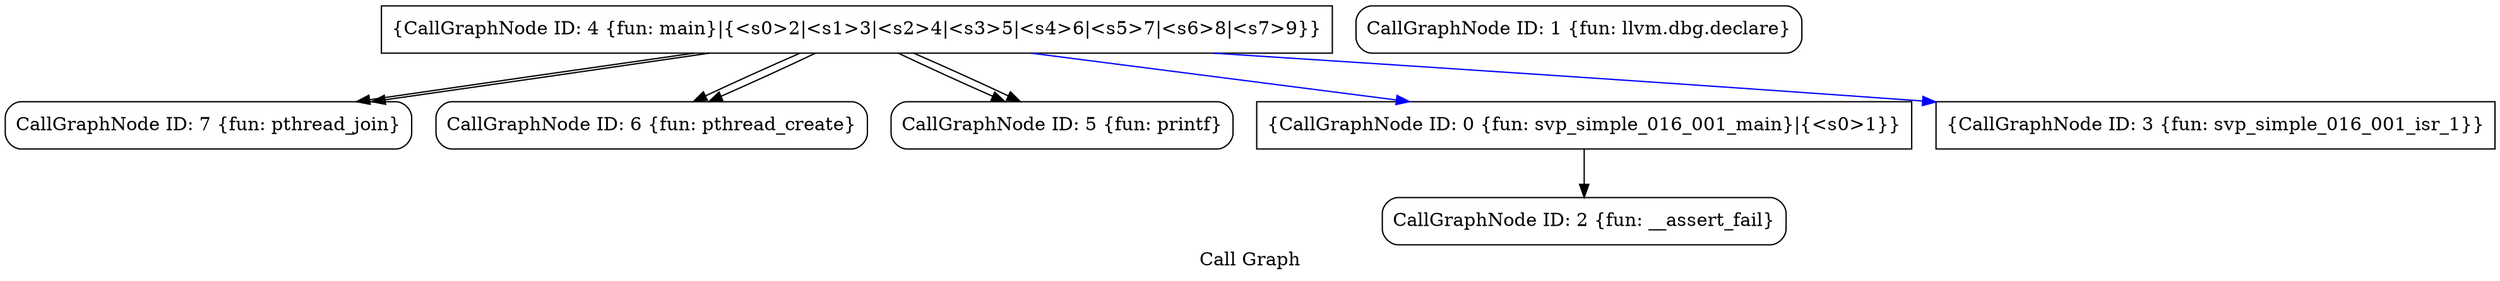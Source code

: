digraph "Call Graph" {
	label="Call Graph";

	Node0x25bb650 [shape=record,shape=Mrecord,label="{CallGraphNode ID: 7 \{fun: pthread_join\}}"];
	Node0x25bb570 [shape=record,shape=Mrecord,label="{CallGraphNode ID: 6 \{fun: pthread_create\}}"];
	Node0x25bb490 [shape=record,shape=Mrecord,label="{CallGraphNode ID: 5 \{fun: printf\}}"];
	Node0x25bb3b0 [shape=record,shape=box,label="{CallGraphNode ID: 4 \{fun: main\}|{<s0>2|<s1>3|<s2>4|<s3>5|<s4>6|<s5>7|<s6>8|<s7>9}}"];
	Node0x25bb3b0:s0 -> Node0x25bb490[color=black];
	Node0x25bb3b0:s1 -> Node0x25bb570[color=black];
	Node0x25bb3b0:s2 -> Node0x25bb570[color=black];
	Node0x25bb3b0:s3 -> Node0x25bb650[color=black];
	Node0x25bb3b0:s4 -> Node0x25bb650[color=black];
	Node0x25bb3b0:s5 -> Node0x25bb490[color=black];
	Node0x25bb3b0:s6 -> Node0x25baf80[color=blue];
	Node0x25bb3b0:s7 -> Node0x25bb2d0[color=blue];
	Node0x25bb2d0 [shape=record,shape=box,label="{CallGraphNode ID: 3 \{fun: svp_simple_016_001_isr_1\}}"];
	Node0x25bb1f0 [shape=record,shape=Mrecord,label="{CallGraphNode ID: 2 \{fun: __assert_fail\}}"];
	Node0x25bb110 [shape=record,shape=Mrecord,label="{CallGraphNode ID: 1 \{fun: llvm.dbg.declare\}}"];
	Node0x25baf80 [shape=record,shape=box,label="{CallGraphNode ID: 0 \{fun: svp_simple_016_001_main\}|{<s0>1}}"];
	Node0x25baf80:s0 -> Node0x25bb1f0[color=black];
}
